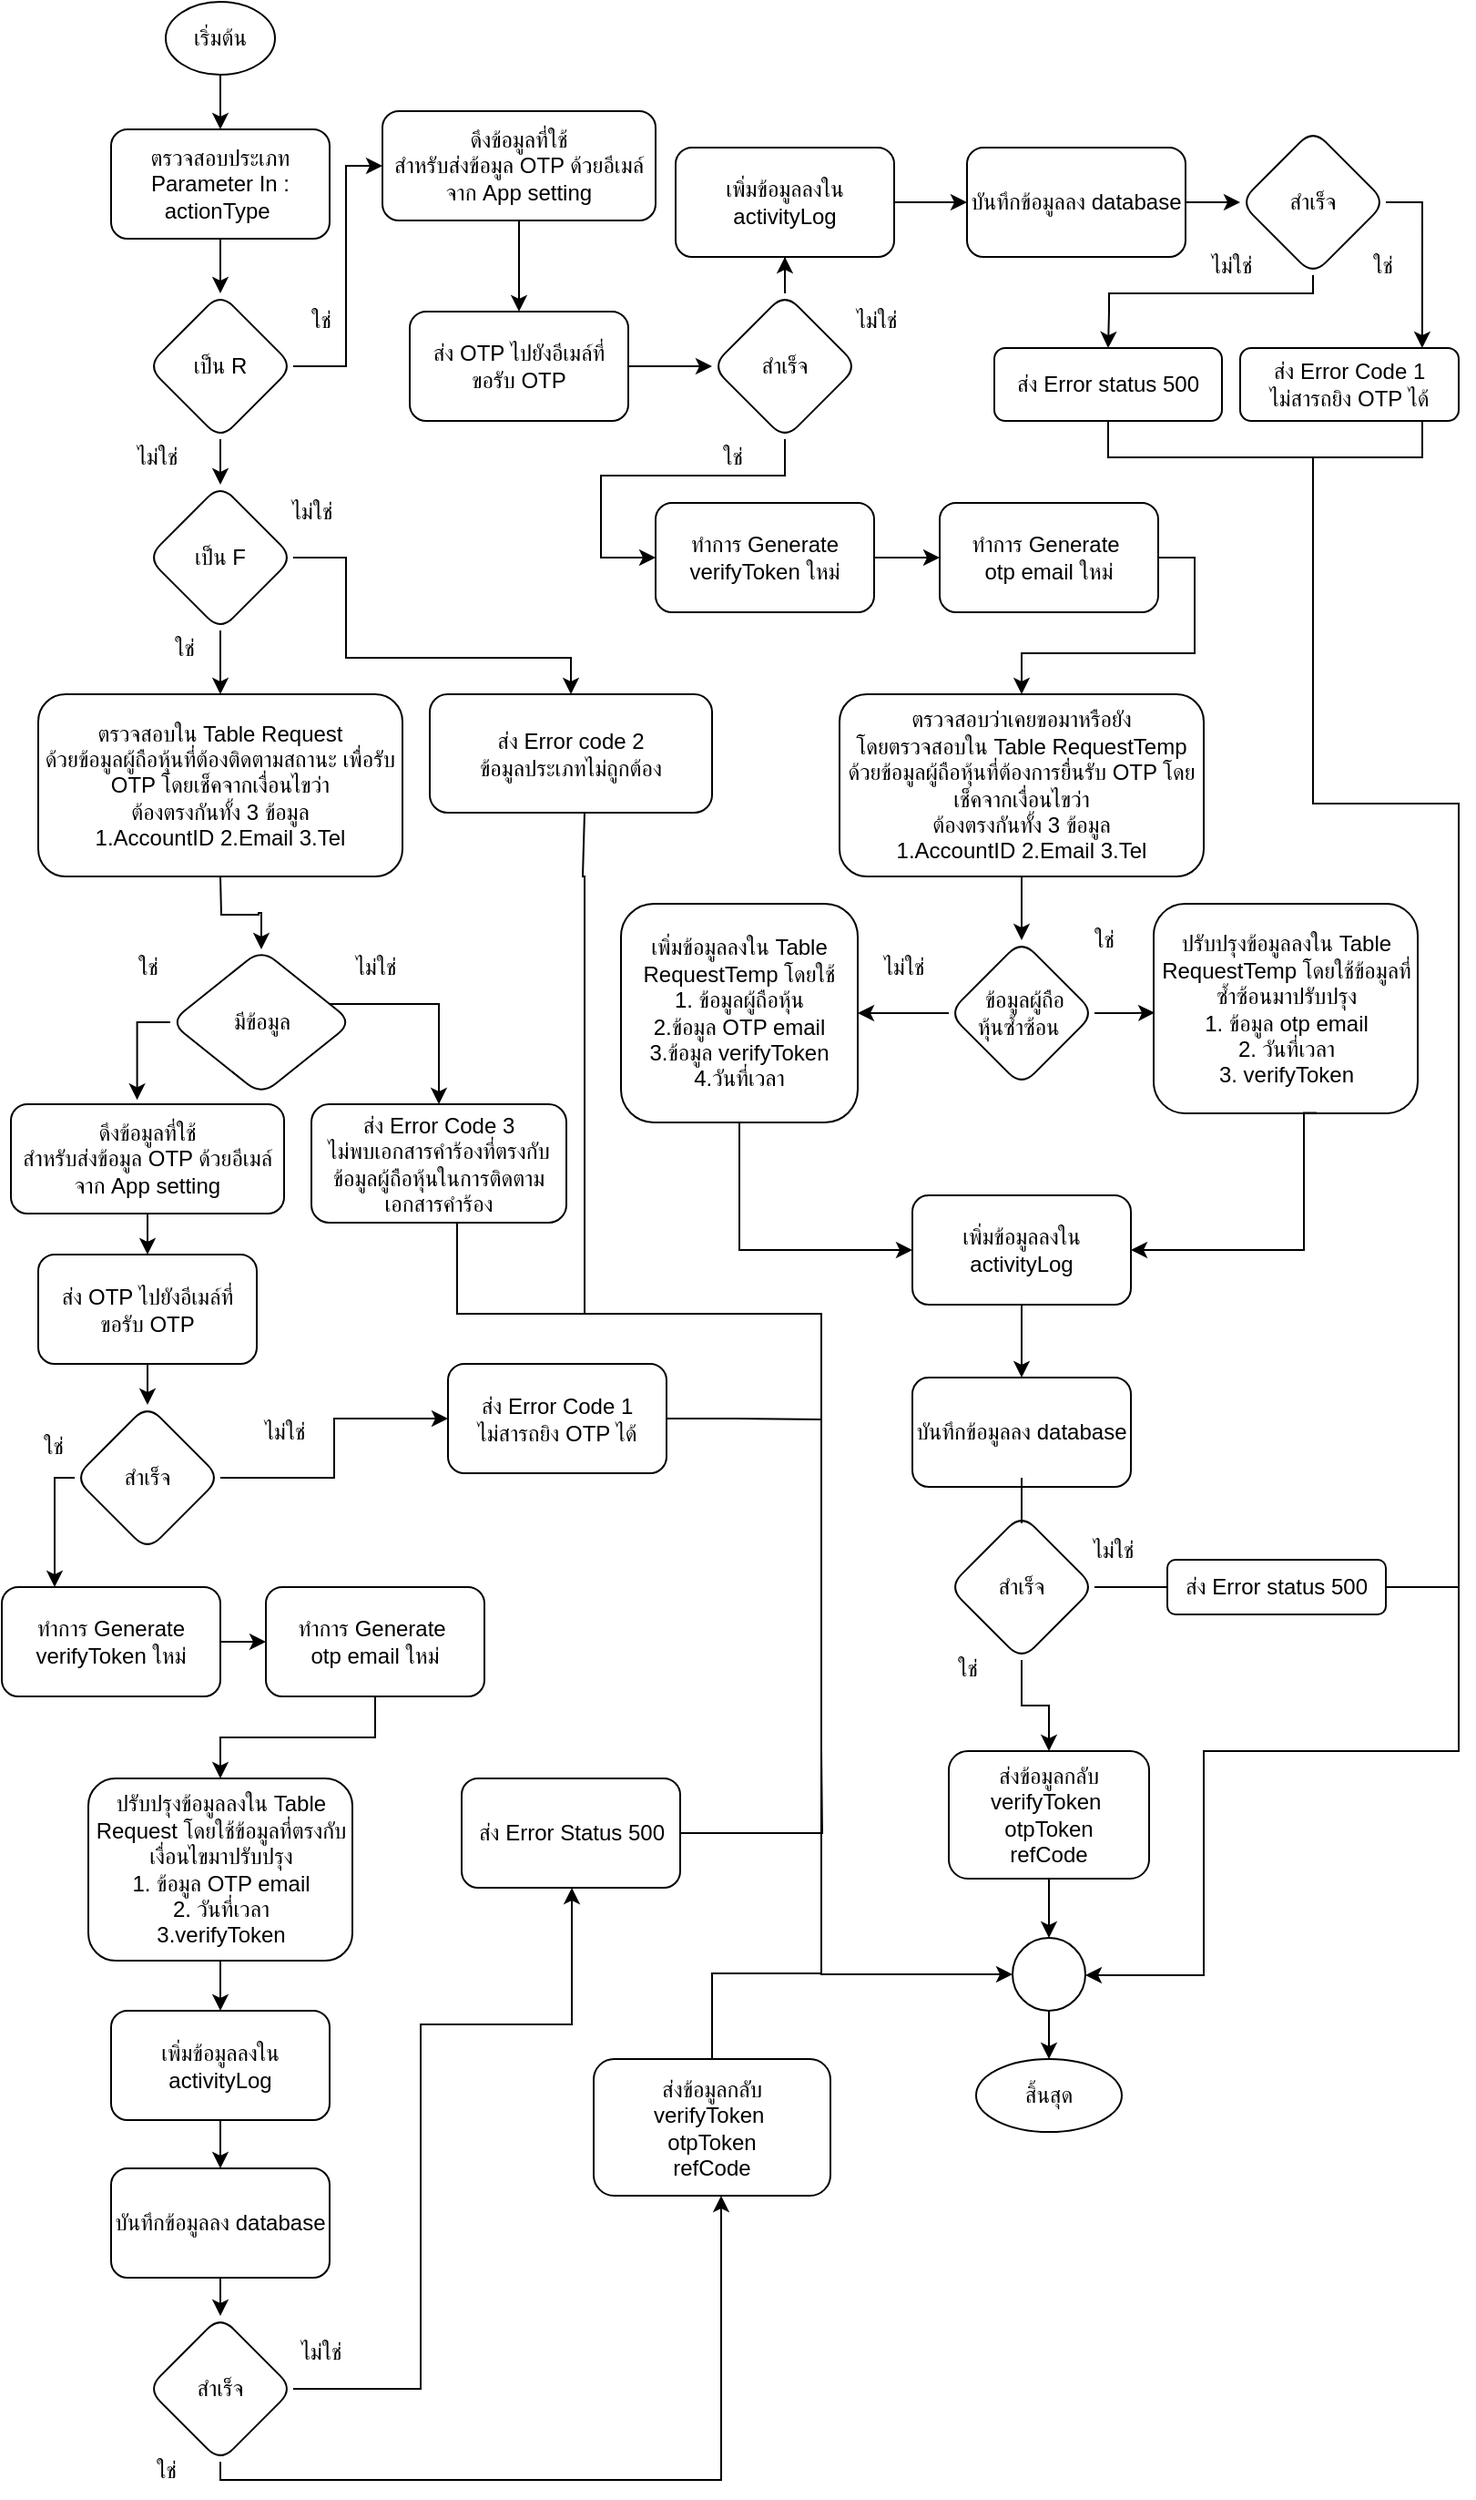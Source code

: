<mxfile version="20.2.7" type="github">
  <diagram id="dro-6b8uDXhCYp0ZRgtl" name="หน้า-1">
    <mxGraphModel dx="119" dy="557" grid="1" gridSize="10" guides="1" tooltips="1" connect="1" arrows="1" fold="1" page="1" pageScale="1" pageWidth="827" pageHeight="1169" math="0" shadow="0">
      <root>
        <mxCell id="0" />
        <mxCell id="1" parent="0" />
        <mxCell id="j-maeg7QOYu4QM1gPDef-197" value="เริ่มต้น" style="ellipse;whiteSpace=wrap;html=1;" parent="1" vertex="1">
          <mxGeometry x="931" y="30" width="60" height="40" as="geometry" />
        </mxCell>
        <mxCell id="j-maeg7QOYu4QM1gPDef-199" value="ตรวจสอบประเภท&lt;br&gt;Parameter In : actionType&amp;nbsp;" style="whiteSpace=wrap;html=1;rounded=1;" parent="1" vertex="1">
          <mxGeometry x="901" y="100" width="120" height="60" as="geometry" />
        </mxCell>
        <mxCell id="j-maeg7QOYu4QM1gPDef-196" value="" style="edgeStyle=orthogonalEdgeStyle;rounded=0;orthogonalLoop=1;jettySize=auto;html=1;" parent="1" source="j-maeg7QOYu4QM1gPDef-197" target="j-maeg7QOYu4QM1gPDef-199" edge="1">
          <mxGeometry relative="1" as="geometry" />
        </mxCell>
        <mxCell id="j-maeg7QOYu4QM1gPDef-202" value="เป็น R" style="rhombus;whiteSpace=wrap;html=1;rounded=1;" parent="1" vertex="1">
          <mxGeometry x="921" y="190" width="80" height="80" as="geometry" />
        </mxCell>
        <mxCell id="j-maeg7QOYu4QM1gPDef-198" value="" style="edgeStyle=orthogonalEdgeStyle;rounded=0;orthogonalLoop=1;jettySize=auto;html=1;" parent="1" source="j-maeg7QOYu4QM1gPDef-199" target="j-maeg7QOYu4QM1gPDef-202" edge="1">
          <mxGeometry relative="1" as="geometry" />
        </mxCell>
        <mxCell id="j-maeg7QOYu4QM1gPDef-203" value="ใช่" style="text;html=1;align=center;verticalAlign=middle;resizable=0;points=[];autosize=1;strokeColor=none;fillColor=none;" parent="1" vertex="1">
          <mxGeometry x="996" y="190" width="40" height="30" as="geometry" />
        </mxCell>
        <mxCell id="j-maeg7QOYu4QM1gPDef-204" value="ไม่ใช่" style="text;html=1;align=center;verticalAlign=middle;resizable=0;points=[];autosize=1;strokeColor=none;fillColor=none;" parent="1" vertex="1">
          <mxGeometry x="901" y="265" width="50" height="30" as="geometry" />
        </mxCell>
        <mxCell id="j-maeg7QOYu4QM1gPDef-205" style="edgeStyle=orthogonalEdgeStyle;rounded=0;orthogonalLoop=1;jettySize=auto;html=1;" parent="1" source="j-maeg7QOYu4QM1gPDef-207" edge="1">
          <mxGeometry relative="1" as="geometry">
            <mxPoint x="961" y="410" as="targetPoint" />
          </mxGeometry>
        </mxCell>
        <mxCell id="j-maeg7QOYu4QM1gPDef-207" value="เป็น F" style="rhombus;whiteSpace=wrap;html=1;rounded=1;" parent="1" vertex="1">
          <mxGeometry x="921" y="295" width="80" height="80" as="geometry" />
        </mxCell>
        <mxCell id="j-maeg7QOYu4QM1gPDef-200" value="" style="edgeStyle=orthogonalEdgeStyle;rounded=0;orthogonalLoop=1;jettySize=auto;html=1;" parent="1" source="j-maeg7QOYu4QM1gPDef-202" target="j-maeg7QOYu4QM1gPDef-207" edge="1">
          <mxGeometry relative="1" as="geometry" />
        </mxCell>
        <mxCell id="j-maeg7QOYu4QM1gPDef-208" value="ใช่" style="text;html=1;align=center;verticalAlign=middle;resizable=0;points=[];autosize=1;strokeColor=none;fillColor=none;" parent="1" vertex="1">
          <mxGeometry x="921" y="370" width="40" height="30" as="geometry" />
        </mxCell>
        <mxCell id="j-maeg7QOYu4QM1gPDef-209" value="ไม่ใช่" style="text;html=1;align=center;verticalAlign=middle;resizable=0;points=[];autosize=1;strokeColor=none;fillColor=none;" parent="1" vertex="1">
          <mxGeometry x="986" y="295" width="50" height="30" as="geometry" />
        </mxCell>
        <mxCell id="j-maeg7QOYu4QM1gPDef-211" value="ดึงข้อมูลที่ใช้&lt;br&gt;สำหรับส่งข้อมูล OTP ด้วยอีเมล์จาก App setting" style="whiteSpace=wrap;html=1;rounded=1;" parent="1" vertex="1">
          <mxGeometry x="1050" y="90" width="150" height="60" as="geometry" />
        </mxCell>
        <mxCell id="j-maeg7QOYu4QM1gPDef-201" value="" style="edgeStyle=orthogonalEdgeStyle;rounded=0;orthogonalLoop=1;jettySize=auto;html=1;entryX=0;entryY=0.5;entryDx=0;entryDy=0;" parent="1" source="j-maeg7QOYu4QM1gPDef-202" target="j-maeg7QOYu4QM1gPDef-211" edge="1">
          <mxGeometry relative="1" as="geometry">
            <Array as="points">
              <mxPoint x="1030" y="230" />
              <mxPoint x="1030" y="120" />
            </Array>
          </mxGeometry>
        </mxCell>
        <mxCell id="j-maeg7QOYu4QM1gPDef-214" value="สำเร็จ" style="rhombus;whiteSpace=wrap;html=1;rounded=1;" parent="1" vertex="1">
          <mxGeometry x="1231" y="190" width="80" height="80" as="geometry" />
        </mxCell>
        <mxCell id="j-maeg7QOYu4QM1gPDef-216" value="เพิ่มข้อมูลลงใน activityLog" style="whiteSpace=wrap;html=1;rounded=1;" parent="1" vertex="1">
          <mxGeometry x="1211" y="110" width="120" height="60" as="geometry" />
        </mxCell>
        <mxCell id="j-maeg7QOYu4QM1gPDef-212" value="" style="edgeStyle=orthogonalEdgeStyle;rounded=0;orthogonalLoop=1;jettySize=auto;html=1;" parent="1" source="j-maeg7QOYu4QM1gPDef-214" target="j-maeg7QOYu4QM1gPDef-216" edge="1">
          <mxGeometry relative="1" as="geometry" />
        </mxCell>
        <mxCell id="j-maeg7QOYu4QM1gPDef-217" value="ไม่ใช่" style="text;html=1;align=center;verticalAlign=middle;resizable=0;points=[];autosize=1;strokeColor=none;fillColor=none;" parent="1" vertex="1">
          <mxGeometry x="1296" y="190" width="50" height="30" as="geometry" />
        </mxCell>
        <mxCell id="j-maeg7QOYu4QM1gPDef-218" value="ใช่" style="text;html=1;align=center;verticalAlign=middle;resizable=0;points=[];autosize=1;strokeColor=none;fillColor=none;" parent="1" vertex="1">
          <mxGeometry x="1222" y="265" width="40" height="30" as="geometry" />
        </mxCell>
        <mxCell id="j-maeg7QOYu4QM1gPDef-220" value="บันทึกข้อมูลลง database" style="whiteSpace=wrap;html=1;rounded=1;" parent="1" vertex="1">
          <mxGeometry x="1371" y="110" width="120" height="60" as="geometry" />
        </mxCell>
        <mxCell id="j-maeg7QOYu4QM1gPDef-215" value="" style="edgeStyle=orthogonalEdgeStyle;rounded=0;orthogonalLoop=1;jettySize=auto;html=1;" parent="1" source="j-maeg7QOYu4QM1gPDef-216" target="j-maeg7QOYu4QM1gPDef-220" edge="1">
          <mxGeometry relative="1" as="geometry" />
        </mxCell>
        <mxCell id="j-maeg7QOYu4QM1gPDef-222" value="สำเร็จ" style="rhombus;whiteSpace=wrap;html=1;rounded=1;" parent="1" vertex="1">
          <mxGeometry x="1521" y="100" width="80" height="80" as="geometry" />
        </mxCell>
        <mxCell id="j-maeg7QOYu4QM1gPDef-219" value="" style="edgeStyle=orthogonalEdgeStyle;rounded=0;orthogonalLoop=1;jettySize=auto;html=1;" parent="1" source="j-maeg7QOYu4QM1gPDef-220" target="j-maeg7QOYu4QM1gPDef-222" edge="1">
          <mxGeometry relative="1" as="geometry" />
        </mxCell>
        <mxCell id="j-maeg7QOYu4QM1gPDef-223" style="edgeStyle=orthogonalEdgeStyle;rounded=0;orthogonalLoop=1;jettySize=auto;html=1;endArrow=none;endFill=0;" parent="1" source="j-maeg7QOYu4QM1gPDef-224" edge="1">
          <mxGeometry relative="1" as="geometry">
            <mxPoint x="1561" y="280" as="targetPoint" />
            <Array as="points">
              <mxPoint x="1449" y="280" />
              <mxPoint x="1521" y="280" />
            </Array>
          </mxGeometry>
        </mxCell>
        <mxCell id="j-maeg7QOYu4QM1gPDef-224" value="ส่ง Error status 500" style="whiteSpace=wrap;html=1;rounded=1;" parent="1" vertex="1">
          <mxGeometry x="1386" y="220" width="125" height="40" as="geometry" />
        </mxCell>
        <mxCell id="j-maeg7QOYu4QM1gPDef-225" value="" style="edgeStyle=orthogonalEdgeStyle;rounded=0;orthogonalLoop=1;jettySize=auto;html=1;entryX=0.5;entryY=0;entryDx=0;entryDy=0;" parent="1" source="j-maeg7QOYu4QM1gPDef-222" target="j-maeg7QOYu4QM1gPDef-224" edge="1">
          <mxGeometry relative="1" as="geometry">
            <Array as="points">
              <mxPoint x="1561" y="190" />
              <mxPoint x="1449" y="190" />
              <mxPoint x="1449" y="200" />
              <mxPoint x="1449" y="200" />
            </Array>
          </mxGeometry>
        </mxCell>
        <mxCell id="j-maeg7QOYu4QM1gPDef-226" value="ใช่" style="text;html=1;align=center;verticalAlign=middle;resizable=0;points=[];autosize=1;strokeColor=none;fillColor=none;" parent="1" vertex="1">
          <mxGeometry x="1578.5" y="160" width="40" height="30" as="geometry" />
        </mxCell>
        <mxCell id="j-maeg7QOYu4QM1gPDef-227" value="ไม่ใช่" style="text;html=1;align=center;verticalAlign=middle;resizable=0;points=[];autosize=1;strokeColor=none;fillColor=none;" parent="1" vertex="1">
          <mxGeometry x="1491" y="160" width="50" height="30" as="geometry" />
        </mxCell>
        <mxCell id="j-maeg7QOYu4QM1gPDef-228" style="edgeStyle=orthogonalEdgeStyle;rounded=0;orthogonalLoop=1;jettySize=auto;html=1;endArrow=none;endFill=0;" parent="1" source="j-maeg7QOYu4QM1gPDef-229" edge="1">
          <mxGeometry relative="1" as="geometry">
            <mxPoint x="1561" y="340" as="targetPoint" />
            <Array as="points">
              <mxPoint x="1621" y="280" />
              <mxPoint x="1561" y="280" />
              <mxPoint x="1561" y="320" />
            </Array>
          </mxGeometry>
        </mxCell>
        <mxCell id="j-maeg7QOYu4QM1gPDef-229" value="ส่ง Error Code 1 &lt;br&gt;ไม่สารถยิง OTP ได้" style="whiteSpace=wrap;html=1;rounded=1;" parent="1" vertex="1">
          <mxGeometry x="1521" y="220" width="120" height="40" as="geometry" />
        </mxCell>
        <mxCell id="j-maeg7QOYu4QM1gPDef-221" style="edgeStyle=orthogonalEdgeStyle;rounded=0;orthogonalLoop=1;jettySize=auto;html=1;endArrow=classic;endFill=1;entryX=0.833;entryY=0;entryDx=0;entryDy=0;entryPerimeter=0;exitX=1;exitY=0.5;exitDx=0;exitDy=0;" parent="1" source="j-maeg7QOYu4QM1gPDef-222" target="j-maeg7QOYu4QM1gPDef-229" edge="1">
          <mxGeometry relative="1" as="geometry">
            <mxPoint x="1621" y="210.0" as="targetPoint" />
          </mxGeometry>
        </mxCell>
        <mxCell id="j-maeg7QOYu4QM1gPDef-230" value="ตรวจสอบใน Table Request&lt;br&gt;ด้วยข้อมูลผู้ถือหุ้นที่ต้องติดตามสถานะ เพื่อรับ OTP โดยเช็คจากเงื่อนไขว่า&lt;br&gt;ต้องตรงกันทั้ง 3 ข้อมูล&lt;br&gt;1.AccountID 2.Email 3.Tel" style="whiteSpace=wrap;html=1;rounded=1;" parent="1" vertex="1">
          <mxGeometry x="861" y="410" width="200" height="100" as="geometry" />
        </mxCell>
        <mxCell id="j-maeg7QOYu4QM1gPDef-231" value="ทำการ Generate verifyToken ใหม่" style="rounded=1;whiteSpace=wrap;html=1;" parent="1" vertex="1">
          <mxGeometry x="1200" y="305" width="120" height="60" as="geometry" />
        </mxCell>
        <mxCell id="j-maeg7QOYu4QM1gPDef-213" value="" style="edgeStyle=orthogonalEdgeStyle;rounded=0;orthogonalLoop=1;jettySize=auto;html=1;entryX=0;entryY=0.5;entryDx=0;entryDy=0;" parent="1" source="j-maeg7QOYu4QM1gPDef-214" target="j-maeg7QOYu4QM1gPDef-231" edge="1">
          <mxGeometry relative="1" as="geometry">
            <mxPoint x="1406.0" y="300" as="targetPoint" />
            <Array as="points">
              <mxPoint x="1271" y="290" />
              <mxPoint x="1170" y="290" />
              <mxPoint x="1170" y="335" />
            </Array>
          </mxGeometry>
        </mxCell>
        <mxCell id="j-maeg7QOYu4QM1gPDef-232" value="ตรวจสอบว่าเคยขอมาหรือยัง &lt;br&gt;โดยตรวจสอบใน Table RequestTemp&lt;br&gt;ด้วยข้อมูลผู้ถือหุ้นที่ต้องการยื่นรับ OTP โดยเช็คจากเงื่อนไขว่า&lt;br&gt;ต้องตรงกันทั้ง 3 ข้อมูล&lt;br&gt;1.AccountID 2.Email 3.Tel" style="whiteSpace=wrap;html=1;rounded=1;" parent="1" vertex="1">
          <mxGeometry x="1301" y="410" width="200" height="100" as="geometry" />
        </mxCell>
        <mxCell id="j-maeg7QOYu4QM1gPDef-233" value="" style="edgeStyle=orthogonalEdgeStyle;rounded=0;orthogonalLoop=1;jettySize=auto;html=1;exitX=1;exitY=0.5;exitDx=0;exitDy=0;" parent="1" source="j-maeg7QOYu4QM1gPDef-301" target="j-maeg7QOYu4QM1gPDef-232" edge="1">
          <mxGeometry relative="1" as="geometry" />
        </mxCell>
        <mxCell id="j-maeg7QOYu4QM1gPDef-234" value="&amp;nbsp;ข้อมูลผู้ถือ&lt;br&gt;หุ้นซ้ำซ้อน&amp;nbsp;" style="rhombus;whiteSpace=wrap;html=1;rounded=1;" parent="1" vertex="1">
          <mxGeometry x="1361" y="545" width="80" height="80" as="geometry" />
        </mxCell>
        <mxCell id="j-maeg7QOYu4QM1gPDef-235" value="" style="edgeStyle=orthogonalEdgeStyle;rounded=0;orthogonalLoop=1;jettySize=auto;html=1;" parent="1" source="j-maeg7QOYu4QM1gPDef-232" target="j-maeg7QOYu4QM1gPDef-234" edge="1">
          <mxGeometry relative="1" as="geometry" />
        </mxCell>
        <mxCell id="j-maeg7QOYu4QM1gPDef-236" value="เพิ่มข้อมูลลงใน Table RequestTemp โดยใช้&lt;br&gt;1. ข้อมูลผู้ถือหุ้น &lt;br&gt;2.ข้อมูล OTP email&lt;br&gt;3.ข้อมูล verifyToken&lt;br&gt;4.วันที่เวลา" style="whiteSpace=wrap;html=1;rounded=1;" parent="1" vertex="1">
          <mxGeometry x="1181" y="525" width="130" height="120" as="geometry" />
        </mxCell>
        <mxCell id="j-maeg7QOYu4QM1gPDef-237" style="edgeStyle=orthogonalEdgeStyle;rounded=0;orthogonalLoop=1;jettySize=auto;html=1;" parent="1" source="j-maeg7QOYu4QM1gPDef-234" target="j-maeg7QOYu4QM1gPDef-236" edge="1">
          <mxGeometry relative="1" as="geometry">
            <mxPoint x="1316" y="585" as="targetPoint" />
          </mxGeometry>
        </mxCell>
        <mxCell id="j-maeg7QOYu4QM1gPDef-238" value="ปรับปรุงข้อมูลลงใน Table RequestTemp โดยใช้ข้อมูลที่ซ้ำซ้อนมาปรับปรุง&lt;br&gt;1. ข้อมูล otp email&lt;br&gt;2. วันที่เวลา&lt;br&gt;3. verifyToken" style="whiteSpace=wrap;html=1;rounded=1;" parent="1" vertex="1">
          <mxGeometry x="1473.5" y="525" width="145" height="115" as="geometry" />
        </mxCell>
        <mxCell id="j-maeg7QOYu4QM1gPDef-239" style="edgeStyle=orthogonalEdgeStyle;rounded=0;orthogonalLoop=1;jettySize=auto;html=1;entryX=0.004;entryY=0.52;entryDx=0;entryDy=0;entryPerimeter=0;" parent="1" source="j-maeg7QOYu4QM1gPDef-234" target="j-maeg7QOYu4QM1gPDef-238" edge="1">
          <mxGeometry relative="1" as="geometry">
            <mxPoint x="1496" y="585" as="targetPoint" />
          </mxGeometry>
        </mxCell>
        <mxCell id="j-maeg7QOYu4QM1gPDef-240" value="ไม่ใช่" style="text;html=1;align=center;verticalAlign=middle;resizable=0;points=[];autosize=1;strokeColor=none;fillColor=none;" parent="1" vertex="1">
          <mxGeometry x="1311" y="545" width="50" height="30" as="geometry" />
        </mxCell>
        <mxCell id="j-maeg7QOYu4QM1gPDef-241" value="ใช่" style="text;html=1;align=center;verticalAlign=middle;resizable=0;points=[];autosize=1;strokeColor=none;fillColor=none;" parent="1" vertex="1">
          <mxGeometry x="1426" y="530" width="40" height="30" as="geometry" />
        </mxCell>
        <mxCell id="j-maeg7QOYu4QM1gPDef-242" value="เพิ่มข้อมูลลงใน activityLog" style="whiteSpace=wrap;html=1;rounded=1;" parent="1" vertex="1">
          <mxGeometry x="1341" y="685" width="120" height="60" as="geometry" />
        </mxCell>
        <mxCell id="j-maeg7QOYu4QM1gPDef-243" style="edgeStyle=orthogonalEdgeStyle;rounded=0;orthogonalLoop=1;jettySize=auto;html=1;entryX=0;entryY=0.5;entryDx=0;entryDy=0;" parent="1" source="j-maeg7QOYu4QM1gPDef-236" target="j-maeg7QOYu4QM1gPDef-242" edge="1">
          <mxGeometry relative="1" as="geometry">
            <Array as="points">
              <mxPoint x="1246" y="715" />
            </Array>
          </mxGeometry>
        </mxCell>
        <mxCell id="j-maeg7QOYu4QM1gPDef-244" style="edgeStyle=orthogonalEdgeStyle;rounded=0;orthogonalLoop=1;jettySize=auto;html=1;entryX=1;entryY=0.5;entryDx=0;entryDy=0;exitX=0.618;exitY=0.998;exitDx=0;exitDy=0;exitPerimeter=0;" parent="1" source="j-maeg7QOYu4QM1gPDef-238" target="j-maeg7QOYu4QM1gPDef-242" edge="1">
          <mxGeometry relative="1" as="geometry">
            <Array as="points">
              <mxPoint x="1556" y="640" />
              <mxPoint x="1556" y="715" />
            </Array>
          </mxGeometry>
        </mxCell>
        <mxCell id="j-maeg7QOYu4QM1gPDef-245" style="edgeStyle=orthogonalEdgeStyle;rounded=0;orthogonalLoop=1;jettySize=auto;html=1;" parent="1" target="j-maeg7QOYu4QM1gPDef-248" edge="1">
          <mxGeometry relative="1" as="geometry">
            <mxPoint x="1561" y="330" as="sourcePoint" />
            <Array as="points">
              <mxPoint x="1561" y="470" />
              <mxPoint x="1641" y="470" />
              <mxPoint x="1641" y="990" />
              <mxPoint x="1501" y="990" />
              <mxPoint x="1501" y="1113" />
            </Array>
          </mxGeometry>
        </mxCell>
        <mxCell id="j-maeg7QOYu4QM1gPDef-246" value="ส่งข้อมูลกลับ&lt;br&gt;verifyToken&amp;nbsp;&lt;br&gt;otpToken&lt;br&gt;refCode" style="whiteSpace=wrap;html=1;rounded=1;" parent="1" vertex="1">
          <mxGeometry x="1361" y="990" width="110" height="70" as="geometry" />
        </mxCell>
        <mxCell id="j-maeg7QOYu4QM1gPDef-248" value="" style="ellipse;whiteSpace=wrap;html=1;aspect=fixed;" parent="1" vertex="1">
          <mxGeometry x="1396" y="1092.5" width="40" height="40" as="geometry" />
        </mxCell>
        <mxCell id="j-maeg7QOYu4QM1gPDef-249" value="" style="edgeStyle=orthogonalEdgeStyle;rounded=0;orthogonalLoop=1;jettySize=auto;html=1;" parent="1" source="j-maeg7QOYu4QM1gPDef-246" target="j-maeg7QOYu4QM1gPDef-248" edge="1">
          <mxGeometry relative="1" as="geometry" />
        </mxCell>
        <mxCell id="j-maeg7QOYu4QM1gPDef-251" value="บันทึกข้อมูลลง database" style="whiteSpace=wrap;html=1;rounded=1;" parent="1" vertex="1">
          <mxGeometry x="1341" y="785" width="120" height="60" as="geometry" />
        </mxCell>
        <mxCell id="j-maeg7QOYu4QM1gPDef-252" value="" style="edgeStyle=orthogonalEdgeStyle;rounded=0;orthogonalLoop=1;jettySize=auto;html=1;endArrow=classic;endFill=1;" parent="1" source="j-maeg7QOYu4QM1gPDef-242" target="j-maeg7QOYu4QM1gPDef-251" edge="1">
          <mxGeometry relative="1" as="geometry" />
        </mxCell>
        <mxCell id="j-maeg7QOYu4QM1gPDef-253" style="edgeStyle=orthogonalEdgeStyle;rounded=0;orthogonalLoop=1;jettySize=auto;html=1;entryX=0;entryY=0.5;entryDx=0;entryDy=0;endArrow=classic;endFill=1;" parent="1" edge="1">
          <mxGeometry relative="1" as="geometry">
            <Array as="points">
              <mxPoint x="1160" y="475" />
              <mxPoint x="1160" y="510" />
              <mxPoint x="1161" y="510" />
              <mxPoint x="1161" y="750" />
              <mxPoint x="1291" y="750" />
              <mxPoint x="1291" y="1112" />
            </Array>
            <mxPoint x="1160.99" y="475" as="sourcePoint" />
            <mxPoint x="1396" y="1112.5" as="targetPoint" />
          </mxGeometry>
        </mxCell>
        <mxCell id="j-maeg7QOYu4QM1gPDef-254" value="ส่ง Error code 2&lt;br&gt;ข้อมูลประเภทไม่ถูกต้อง" style="whiteSpace=wrap;html=1;rounded=1;" parent="1" vertex="1">
          <mxGeometry x="1076" y="410" width="155" height="65" as="geometry" />
        </mxCell>
        <mxCell id="j-maeg7QOYu4QM1gPDef-206" value="" style="edgeStyle=orthogonalEdgeStyle;rounded=0;orthogonalLoop=1;jettySize=auto;html=1;endArrow=classic;endFill=1;entryX=0.5;entryY=0;entryDx=0;entryDy=0;" parent="1" source="j-maeg7QOYu4QM1gPDef-207" target="j-maeg7QOYu4QM1gPDef-254" edge="1">
          <mxGeometry relative="1" as="geometry">
            <Array as="points">
              <mxPoint x="1030" y="335" />
              <mxPoint x="1030" y="390" />
              <mxPoint x="1154" y="390" />
            </Array>
          </mxGeometry>
        </mxCell>
        <mxCell id="j-maeg7QOYu4QM1gPDef-255" style="edgeStyle=orthogonalEdgeStyle;rounded=0;orthogonalLoop=1;jettySize=auto;html=1;endArrow=none;endFill=0;exitX=0.5;exitY=1;exitDx=0;exitDy=0;" parent="1" source="j-maeg7QOYu4QM1gPDef-260" edge="1">
          <mxGeometry relative="1" as="geometry">
            <mxPoint x="1171" y="750.0" as="targetPoint" />
            <Array as="points">
              <mxPoint x="1091" y="750" />
            </Array>
          </mxGeometry>
        </mxCell>
        <mxCell id="j-maeg7QOYu4QM1gPDef-256" value="" style="edgeStyle=orthogonalEdgeStyle;rounded=0;orthogonalLoop=1;jettySize=auto;html=1;entryX=0.5;entryY=0;entryDx=0;entryDy=0;" parent="1" target="j-maeg7QOYu4QM1gPDef-257" edge="1">
          <mxGeometry relative="1" as="geometry">
            <mxPoint x="960.524" y="535.022" as="targetPoint" />
            <mxPoint x="961.0" y="510.0" as="sourcePoint" />
          </mxGeometry>
        </mxCell>
        <mxCell id="j-maeg7QOYu4QM1gPDef-257" value="มีข้อมูล" style="rhombus;whiteSpace=wrap;html=1;rounded=1;" parent="1" vertex="1">
          <mxGeometry x="933.5" y="550" width="100" height="80" as="geometry" />
        </mxCell>
        <mxCell id="j-maeg7QOYu4QM1gPDef-258" value="ใช่" style="text;html=1;align=center;verticalAlign=middle;resizable=0;points=[];autosize=1;strokeColor=none;fillColor=none;" parent="1" vertex="1">
          <mxGeometry x="901" y="545" width="40" height="30" as="geometry" />
        </mxCell>
        <mxCell id="j-maeg7QOYu4QM1gPDef-259" value="ไม่ใช่" style="text;html=1;align=center;verticalAlign=middle;resizable=0;points=[];autosize=1;strokeColor=none;fillColor=none;" parent="1" vertex="1">
          <mxGeometry x="1021" y="545" width="50" height="30" as="geometry" />
        </mxCell>
        <mxCell id="j-maeg7QOYu4QM1gPDef-260" value="ส่ง Error Code 3&lt;br&gt;ไม่พบเอกสารคำร้องที่ตรงกับข้อมูลผู้ถือหุ้นในการติดตามเอกสารคำร้อง" style="whiteSpace=wrap;html=1;rounded=1;" parent="1" vertex="1">
          <mxGeometry x="1011" y="635" width="140" height="65" as="geometry" />
        </mxCell>
        <mxCell id="j-maeg7QOYu4QM1gPDef-261" value="" style="edgeStyle=orthogonalEdgeStyle;rounded=0;orthogonalLoop=1;jettySize=auto;html=1;entryX=0.5;entryY=0;entryDx=0;entryDy=0;" parent="1" source="j-maeg7QOYu4QM1gPDef-257" target="j-maeg7QOYu4QM1gPDef-260" edge="1">
          <mxGeometry relative="1" as="geometry">
            <Array as="points">
              <mxPoint x="1081" y="580" />
            </Array>
          </mxGeometry>
        </mxCell>
        <mxCell id="j-maeg7QOYu4QM1gPDef-265" value="สำเร็จ" style="rhombus;whiteSpace=wrap;html=1;rounded=1;" parent="1" vertex="1">
          <mxGeometry x="881" y="800" width="80" height="80" as="geometry" />
        </mxCell>
        <mxCell id="j-maeg7QOYu4QM1gPDef-267" style="edgeStyle=orthogonalEdgeStyle;rounded=0;orthogonalLoop=1;jettySize=auto;html=1;endArrow=none;endFill=0;" parent="1" source="j-maeg7QOYu4QM1gPDef-268" edge="1">
          <mxGeometry relative="1" as="geometry">
            <mxPoint x="1291" y="817.5" as="targetPoint" />
            <Array as="points">
              <mxPoint x="1244" y="808" />
              <mxPoint x="1291" y="808" />
            </Array>
          </mxGeometry>
        </mxCell>
        <mxCell id="j-maeg7QOYu4QM1gPDef-268" value="ส่ง Error Code 1 &lt;br&gt;ไม่สารถยิง OTP ได้" style="whiteSpace=wrap;html=1;rounded=1;" parent="1" vertex="1">
          <mxGeometry x="1086" y="777.5" width="120" height="60" as="geometry" />
        </mxCell>
        <mxCell id="j-maeg7QOYu4QM1gPDef-264" style="edgeStyle=orthogonalEdgeStyle;rounded=0;orthogonalLoop=1;jettySize=auto;html=1;entryX=0;entryY=0.5;entryDx=0;entryDy=0;endArrow=classic;endFill=1;" parent="1" source="j-maeg7QOYu4QM1gPDef-265" target="j-maeg7QOYu4QM1gPDef-268" edge="1">
          <mxGeometry relative="1" as="geometry" />
        </mxCell>
        <mxCell id="j-maeg7QOYu4QM1gPDef-269" value="ไม่ใช่" style="text;html=1;align=center;verticalAlign=middle;resizable=0;points=[];autosize=1;strokeColor=none;fillColor=none;" parent="1" vertex="1">
          <mxGeometry x="971" y="800" width="50" height="30" as="geometry" />
        </mxCell>
        <mxCell id="j-maeg7QOYu4QM1gPDef-270" value="ใช่" style="text;html=1;align=center;verticalAlign=middle;resizable=0;points=[];autosize=1;strokeColor=none;fillColor=none;" parent="1" vertex="1">
          <mxGeometry x="848.5" y="807.5" width="40" height="30" as="geometry" />
        </mxCell>
        <mxCell id="j-maeg7QOYu4QM1gPDef-304" value="" style="edgeStyle=orthogonalEdgeStyle;rounded=0;orthogonalLoop=1;jettySize=auto;html=1;" parent="1" source="j-maeg7QOYu4QM1gPDef-272" target="j-maeg7QOYu4QM1gPDef-303" edge="1">
          <mxGeometry relative="1" as="geometry" />
        </mxCell>
        <mxCell id="j-maeg7QOYu4QM1gPDef-272" value="ทำการ Generate verifyToken ใหม่" style="whiteSpace=wrap;html=1;rounded=1;" parent="1" vertex="1">
          <mxGeometry x="841" y="900" width="120" height="60" as="geometry" />
        </mxCell>
        <mxCell id="j-maeg7QOYu4QM1gPDef-273" value="" style="edgeStyle=orthogonalEdgeStyle;rounded=0;orthogonalLoop=1;jettySize=auto;html=1;exitX=0;exitY=0.5;exitDx=0;exitDy=0;" parent="1" source="j-maeg7QOYu4QM1gPDef-265" target="j-maeg7QOYu4QM1gPDef-272" edge="1">
          <mxGeometry relative="1" as="geometry">
            <Array as="points">
              <mxPoint x="870" y="840" />
            </Array>
          </mxGeometry>
        </mxCell>
        <mxCell id="j-maeg7QOYu4QM1gPDef-274" value="บันทึกข้อมูลลง database" style="whiteSpace=wrap;html=1;rounded=1;" parent="1" vertex="1">
          <mxGeometry x="901" y="1219" width="120" height="60" as="geometry" />
        </mxCell>
        <mxCell id="j-maeg7QOYu4QM1gPDef-276" value="ปรับปรุงข้อมูลลงใน Table Request โดยใช้ข้อมูลที่ตรงกับเงื่อนไขมาปรับปรุง&lt;br&gt;1. ข้อมูล OTP email&lt;br&gt;2. วันที่เวลา&lt;br&gt;3.verifyToken" style="whiteSpace=wrap;html=1;rounded=1;" parent="1" vertex="1">
          <mxGeometry x="888.5" y="1005" width="145" height="100" as="geometry" />
        </mxCell>
        <mxCell id="j-maeg7QOYu4QM1gPDef-271" value="" style="edgeStyle=orthogonalEdgeStyle;rounded=0;orthogonalLoop=1;jettySize=auto;html=1;endArrow=classic;endFill=1;exitX=0.5;exitY=1;exitDx=0;exitDy=0;" parent="1" source="j-maeg7QOYu4QM1gPDef-303" target="j-maeg7QOYu4QM1gPDef-276" edge="1">
          <mxGeometry relative="1" as="geometry" />
        </mxCell>
        <mxCell id="j-maeg7QOYu4QM1gPDef-277" style="edgeStyle=orthogonalEdgeStyle;rounded=0;orthogonalLoop=1;jettySize=auto;html=1;endArrow=none;endFill=0;" parent="1" edge="1">
          <mxGeometry relative="1" as="geometry">
            <mxPoint x="1291" y="992.0" as="targetPoint" />
            <mxPoint x="1231" y="1161" as="sourcePoint" />
            <Array as="points">
              <mxPoint x="1231" y="1112" />
              <mxPoint x="1291" y="1112" />
            </Array>
          </mxGeometry>
        </mxCell>
        <mxCell id="j-maeg7QOYu4QM1gPDef-278" value="ส่งข้อมูลกลับ&lt;br&gt;verifyToken&amp;nbsp;&lt;br&gt;otpToken&lt;br&gt;refCode" style="whiteSpace=wrap;html=1;rounded=1;" parent="1" vertex="1">
          <mxGeometry x="1166" y="1159" width="130" height="75" as="geometry" />
        </mxCell>
        <mxCell id="j-maeg7QOYu4QM1gPDef-279" value="" style="edgeStyle=orthogonalEdgeStyle;rounded=0;orthogonalLoop=1;jettySize=auto;html=1;endArrow=classic;endFill=1;" parent="1" source="j-maeg7QOYu4QM1gPDef-280" target="j-maeg7QOYu4QM1gPDef-278" edge="1">
          <mxGeometry relative="1" as="geometry">
            <Array as="points">
              <mxPoint x="961" y="1390" />
              <mxPoint x="1236" y="1390" />
            </Array>
          </mxGeometry>
        </mxCell>
        <mxCell id="j-maeg7QOYu4QM1gPDef-280" value="สำเร็จ" style="rhombus;whiteSpace=wrap;html=1;rounded=1;" parent="1" vertex="1">
          <mxGeometry x="921" y="1300" width="80" height="80" as="geometry" />
        </mxCell>
        <mxCell id="j-maeg7QOYu4QM1gPDef-281" value="ใช่" style="text;html=1;align=center;verticalAlign=middle;resizable=0;points=[];autosize=1;strokeColor=none;fillColor=none;" parent="1" vertex="1">
          <mxGeometry x="911" y="1370" width="40" height="30" as="geometry" />
        </mxCell>
        <mxCell id="j-maeg7QOYu4QM1gPDef-282" value="ไม่ใช่" style="text;html=1;align=center;verticalAlign=middle;resizable=0;points=[];autosize=1;strokeColor=none;fillColor=none;" parent="1" vertex="1">
          <mxGeometry x="991" y="1305" width="50" height="30" as="geometry" />
        </mxCell>
        <mxCell id="j-maeg7QOYu4QM1gPDef-283" value="" style="edgeStyle=orthogonalEdgeStyle;rounded=0;orthogonalLoop=1;jettySize=auto;html=1;" parent="1" source="j-maeg7QOYu4QM1gPDef-274" target="j-maeg7QOYu4QM1gPDef-280" edge="1">
          <mxGeometry relative="1" as="geometry" />
        </mxCell>
        <mxCell id="j-maeg7QOYu4QM1gPDef-284" style="edgeStyle=orthogonalEdgeStyle;rounded=0;orthogonalLoop=1;jettySize=auto;html=1;endArrow=none;endFill=0;" parent="1" source="j-maeg7QOYu4QM1gPDef-285" edge="1">
          <mxGeometry relative="1" as="geometry">
            <mxPoint x="1291" y="990.0" as="targetPoint" />
          </mxGeometry>
        </mxCell>
        <mxCell id="j-maeg7QOYu4QM1gPDef-285" value="ส่ง Error Status 500" style="whiteSpace=wrap;html=1;rounded=1;" parent="1" vertex="1">
          <mxGeometry x="1093.5" y="1005" width="120" height="60" as="geometry" />
        </mxCell>
        <mxCell id="j-maeg7QOYu4QM1gPDef-286" style="edgeStyle=orthogonalEdgeStyle;rounded=0;orthogonalLoop=1;jettySize=auto;html=1;entryX=0.5;entryY=1;entryDx=0;entryDy=0;" parent="1" source="j-maeg7QOYu4QM1gPDef-280" target="j-maeg7QOYu4QM1gPDef-285" edge="1">
          <mxGeometry relative="1" as="geometry">
            <mxPoint x="1401" y="702.5" as="targetPoint" />
            <Array as="points">
              <mxPoint x="1071" y="1340" />
              <mxPoint x="1071" y="1140" />
              <mxPoint x="1154" y="1140" />
              <mxPoint x="1154" y="1065" />
            </Array>
          </mxGeometry>
        </mxCell>
        <mxCell id="j-maeg7QOYu4QM1gPDef-287" value="" style="edgeStyle=orthogonalEdgeStyle;rounded=0;orthogonalLoop=1;jettySize=auto;html=1;endArrow=classic;endFill=1;" parent="1" source="j-maeg7QOYu4QM1gPDef-288" target="j-maeg7QOYu4QM1gPDef-274" edge="1">
          <mxGeometry relative="1" as="geometry" />
        </mxCell>
        <mxCell id="j-maeg7QOYu4QM1gPDef-288" value="เพิ่มข้อมูลลงใน activityLog" style="whiteSpace=wrap;html=1;rounded=1;" parent="1" vertex="1">
          <mxGeometry x="901" y="1132.5" width="120" height="60" as="geometry" />
        </mxCell>
        <mxCell id="j-maeg7QOYu4QM1gPDef-275" value="" style="edgeStyle=orthogonalEdgeStyle;rounded=0;orthogonalLoop=1;jettySize=auto;html=1;endArrow=classic;endFill=1;" parent="1" source="j-maeg7QOYu4QM1gPDef-276" target="j-maeg7QOYu4QM1gPDef-288" edge="1">
          <mxGeometry relative="1" as="geometry" />
        </mxCell>
        <mxCell id="j-maeg7QOYu4QM1gPDef-289" value="สิ้นสุด" style="ellipse;whiteSpace=wrap;html=1;" parent="1" vertex="1">
          <mxGeometry x="1376" y="1159" width="80" height="40" as="geometry" />
        </mxCell>
        <mxCell id="j-maeg7QOYu4QM1gPDef-291" value="" style="edgeStyle=orthogonalEdgeStyle;rounded=0;orthogonalLoop=1;jettySize=auto;html=1;endArrow=classic;endFill=1;" parent="1" source="j-maeg7QOYu4QM1gPDef-292" target="j-maeg7QOYu4QM1gPDef-246" edge="1">
          <mxGeometry relative="1" as="geometry" />
        </mxCell>
        <mxCell id="j-maeg7QOYu4QM1gPDef-292" value="สำเร็จ" style="rhombus;whiteSpace=wrap;html=1;rounded=1;" parent="1" vertex="1">
          <mxGeometry x="1361" y="860" width="80" height="80" as="geometry" />
        </mxCell>
        <mxCell id="j-maeg7QOYu4QM1gPDef-247" value="" style="edgeStyle=orthogonalEdgeStyle;rounded=0;orthogonalLoop=1;jettySize=auto;html=1;endArrow=classic;endFill=1;" parent="1" source="j-maeg7QOYu4QM1gPDef-248" target="j-maeg7QOYu4QM1gPDef-289" edge="1">
          <mxGeometry relative="1" as="geometry" />
        </mxCell>
        <mxCell id="j-maeg7QOYu4QM1gPDef-293" style="edgeStyle=orthogonalEdgeStyle;rounded=0;orthogonalLoop=1;jettySize=auto;html=1;endArrow=none;endFill=0;" parent="1" source="j-maeg7QOYu4QM1gPDef-294" edge="1">
          <mxGeometry relative="1" as="geometry">
            <mxPoint x="1641" y="900.0" as="targetPoint" />
          </mxGeometry>
        </mxCell>
        <mxCell id="j-maeg7QOYu4QM1gPDef-294" value="ส่ง Error status 500" style="whiteSpace=wrap;html=1;rounded=1;" parent="1" vertex="1">
          <mxGeometry x="1481" y="885" width="120" height="30" as="geometry" />
        </mxCell>
        <mxCell id="j-maeg7QOYu4QM1gPDef-295" value="ไม่ใช่" style="text;html=1;align=center;verticalAlign=middle;resizable=0;points=[];autosize=1;strokeColor=none;fillColor=none;" parent="1" vertex="1">
          <mxGeometry x="1426" y="865" width="50" height="30" as="geometry" />
        </mxCell>
        <mxCell id="j-maeg7QOYu4QM1gPDef-296" value="ใช่" style="text;html=1;align=center;verticalAlign=middle;resizable=0;points=[];autosize=1;strokeColor=none;fillColor=none;" parent="1" vertex="1">
          <mxGeometry x="1351" y="930" width="40" height="30" as="geometry" />
        </mxCell>
        <mxCell id="j-maeg7QOYu4QM1gPDef-250" value="" style="edgeStyle=orthogonalEdgeStyle;rounded=0;orthogonalLoop=1;jettySize=auto;html=1;endArrow=none;endFill=0;" parent="1" source="j-maeg7QOYu4QM1gPDef-251" target="j-maeg7QOYu4QM1gPDef-292" edge="1">
          <mxGeometry relative="1" as="geometry" />
        </mxCell>
        <mxCell id="j-maeg7QOYu4QM1gPDef-290" value="" style="edgeStyle=orthogonalEdgeStyle;rounded=0;orthogonalLoop=1;jettySize=auto;html=1;endArrow=none;endFill=0;" parent="1" source="j-maeg7QOYu4QM1gPDef-292" target="j-maeg7QOYu4QM1gPDef-294" edge="1">
          <mxGeometry relative="1" as="geometry" />
        </mxCell>
        <mxCell id="j-maeg7QOYu4QM1gPDef-300" style="edgeStyle=orthogonalEdgeStyle;rounded=0;orthogonalLoop=1;jettySize=auto;html=1;exitX=1;exitY=0.5;exitDx=0;exitDy=0;" parent="1" source="j-maeg7QOYu4QM1gPDef-298" target="j-maeg7QOYu4QM1gPDef-214" edge="1">
          <mxGeometry relative="1" as="geometry" />
        </mxCell>
        <mxCell id="j-maeg7QOYu4QM1gPDef-298" value="ส่ง OTP ไปยังอีเมล์ที่&lt;br&gt;ขอรับ OTP" style="rounded=1;whiteSpace=wrap;html=1;" parent="1" vertex="1">
          <mxGeometry x="1065" y="200" width="120" height="60" as="geometry" />
        </mxCell>
        <mxCell id="j-maeg7QOYu4QM1gPDef-299" value="" style="edgeStyle=orthogonalEdgeStyle;rounded=0;orthogonalLoop=1;jettySize=auto;html=1;" parent="1" source="j-maeg7QOYu4QM1gPDef-211" target="j-maeg7QOYu4QM1gPDef-298" edge="1">
          <mxGeometry relative="1" as="geometry" />
        </mxCell>
        <mxCell id="j-maeg7QOYu4QM1gPDef-301" value="ทำการ Generate&amp;nbsp;&lt;br&gt;otp email ใหม่" style="whiteSpace=wrap;html=1;rounded=1;" parent="1" vertex="1">
          <mxGeometry x="1356" y="305" width="120" height="60" as="geometry" />
        </mxCell>
        <mxCell id="j-maeg7QOYu4QM1gPDef-302" value="" style="edgeStyle=orthogonalEdgeStyle;rounded=0;orthogonalLoop=1;jettySize=auto;html=1;" parent="1" source="j-maeg7QOYu4QM1gPDef-231" target="j-maeg7QOYu4QM1gPDef-301" edge="1">
          <mxGeometry relative="1" as="geometry" />
        </mxCell>
        <mxCell id="j-maeg7QOYu4QM1gPDef-303" value="ทำการ Generate&amp;nbsp;&lt;br&gt;otp email ใหม่" style="whiteSpace=wrap;html=1;rounded=1;" parent="1" vertex="1">
          <mxGeometry x="986" y="900" width="120" height="60" as="geometry" />
        </mxCell>
        <mxCell id="j-maeg7QOYu4QM1gPDef-305" value="ดึงข้อมูลที่ใช้&lt;br&gt;สำหรับส่งข้อมูล OTP ด้วยอีเมล์จาก App setting" style="whiteSpace=wrap;html=1;rounded=1;" parent="1" vertex="1">
          <mxGeometry x="846" y="635" width="150" height="60" as="geometry" />
        </mxCell>
        <mxCell id="j-maeg7QOYu4QM1gPDef-310" value="" style="edgeStyle=orthogonalEdgeStyle;rounded=0;orthogonalLoop=1;jettySize=auto;html=1;" parent="1" source="j-maeg7QOYu4QM1gPDef-306" edge="1">
          <mxGeometry relative="1" as="geometry">
            <mxPoint x="921" y="800" as="targetPoint" />
          </mxGeometry>
        </mxCell>
        <mxCell id="j-maeg7QOYu4QM1gPDef-306" value="ส่ง OTP ไปยังอีเมล์ที่&lt;br&gt;ขอรับ OTP" style="rounded=1;whiteSpace=wrap;html=1;" parent="1" vertex="1">
          <mxGeometry x="861" y="717.5" width="120" height="60" as="geometry" />
        </mxCell>
        <mxCell id="j-maeg7QOYu4QM1gPDef-307" value="" style="edgeStyle=orthogonalEdgeStyle;rounded=0;orthogonalLoop=1;jettySize=auto;html=1;" parent="1" source="j-maeg7QOYu4QM1gPDef-305" target="j-maeg7QOYu4QM1gPDef-306" edge="1">
          <mxGeometry relative="1" as="geometry" />
        </mxCell>
        <mxCell id="j-maeg7QOYu4QM1gPDef-308" style="edgeStyle=orthogonalEdgeStyle;rounded=0;orthogonalLoop=1;jettySize=auto;html=1;entryX=0.462;entryY=-0.039;entryDx=0;entryDy=0;entryPerimeter=0;exitX=0;exitY=0.5;exitDx=0;exitDy=0;" parent="1" source="j-maeg7QOYu4QM1gPDef-257" target="j-maeg7QOYu4QM1gPDef-305" edge="1">
          <mxGeometry relative="1" as="geometry">
            <mxPoint x="910" y="630" as="targetPoint" />
            <Array as="points">
              <mxPoint x="915" y="590" />
            </Array>
          </mxGeometry>
        </mxCell>
      </root>
    </mxGraphModel>
  </diagram>
</mxfile>
